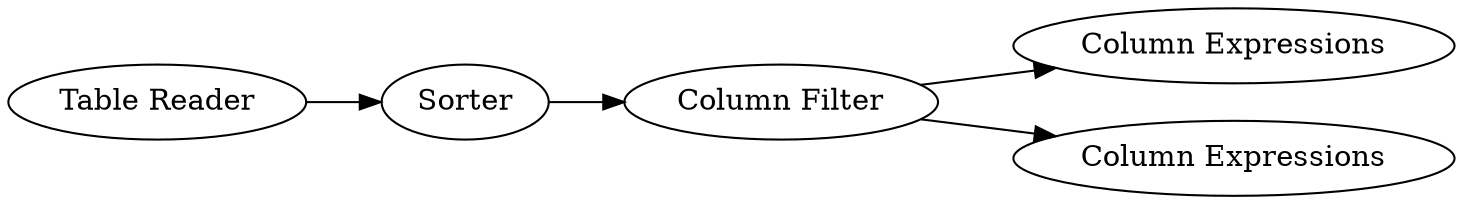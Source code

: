 digraph {
	2 [label=Sorter]
	3 [label="Column Filter"]
	4 [label="Column Expressions"]
	5 [label="Column Expressions"]
	7 [label="Table Reader"]
	2 -> 3
	3 -> 5
	3 -> 4
	7 -> 2
	rankdir=LR
}
